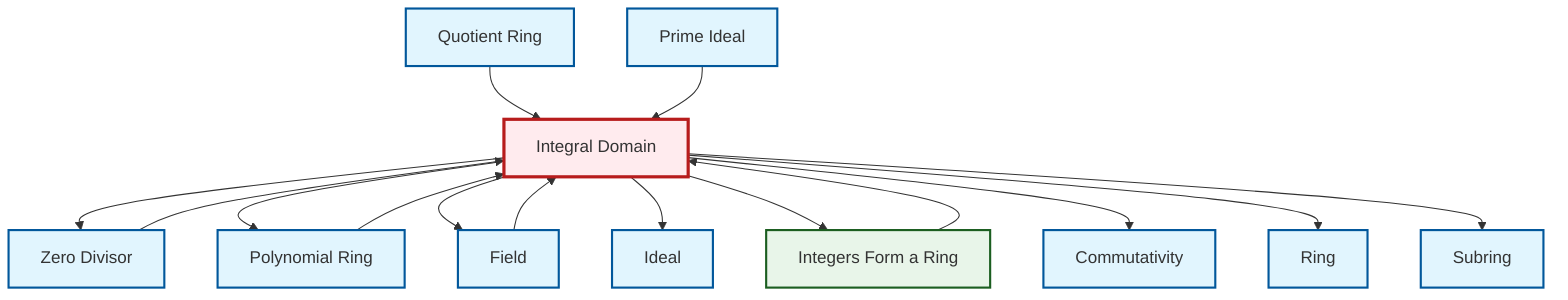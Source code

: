 graph TD
    classDef definition fill:#e1f5fe,stroke:#01579b,stroke-width:2px
    classDef theorem fill:#f3e5f5,stroke:#4a148c,stroke-width:2px
    classDef axiom fill:#fff3e0,stroke:#e65100,stroke-width:2px
    classDef example fill:#e8f5e9,stroke:#1b5e20,stroke-width:2px
    classDef current fill:#ffebee,stroke:#b71c1c,stroke-width:3px
    def-subring["Subring"]:::definition
    def-integral-domain["Integral Domain"]:::definition
    def-ideal["Ideal"]:::definition
    def-zero-divisor["Zero Divisor"]:::definition
    def-ring["Ring"]:::definition
    def-prime-ideal["Prime Ideal"]:::definition
    def-quotient-ring["Quotient Ring"]:::definition
    ex-integers-ring["Integers Form a Ring"]:::example
    def-polynomial-ring["Polynomial Ring"]:::definition
    def-field["Field"]:::definition
    def-commutativity["Commutativity"]:::definition
    def-quotient-ring --> def-integral-domain
    def-polynomial-ring --> def-integral-domain
    def-integral-domain --> def-zero-divisor
    def-integral-domain --> def-polynomial-ring
    def-prime-ideal --> def-integral-domain
    def-integral-domain --> def-field
    def-integral-domain --> def-ideal
    ex-integers-ring --> def-integral-domain
    def-integral-domain --> ex-integers-ring
    def-integral-domain --> def-commutativity
    def-integral-domain --> def-ring
    def-integral-domain --> def-subring
    def-field --> def-integral-domain
    def-zero-divisor --> def-integral-domain
    class def-integral-domain current
